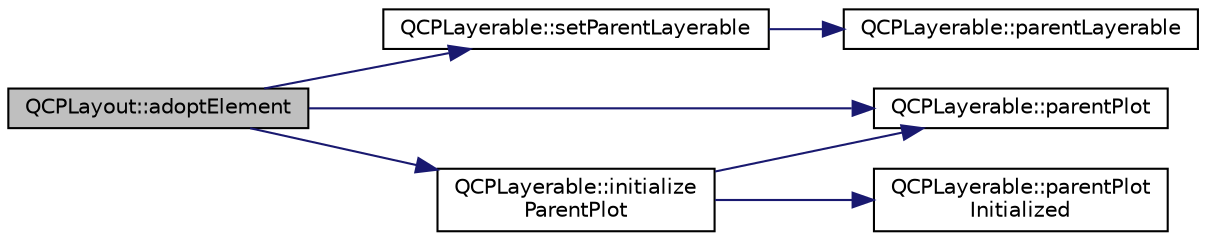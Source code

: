 digraph "QCPLayout::adoptElement"
{
  edge [fontname="Helvetica",fontsize="10",labelfontname="Helvetica",labelfontsize="10"];
  node [fontname="Helvetica",fontsize="10",shape=record];
  rankdir="LR";
  Node1 [label="QCPLayout::adoptElement",height=0.2,width=0.4,color="black", fillcolor="grey75", style="filled", fontcolor="black"];
  Node1 -> Node2 [color="midnightblue",fontsize="10",style="solid",fontname="Helvetica"];
  Node2 [label="QCPLayerable::setParentLayerable",height=0.2,width=0.4,color="black", fillcolor="white", style="filled",URL="$class_q_c_p_layerable.html#aa23c893671f1f6744ac235cf2204cf3a"];
  Node2 -> Node3 [color="midnightblue",fontsize="10",style="solid",fontname="Helvetica"];
  Node3 [label="QCPLayerable::parentLayerable",height=0.2,width=0.4,color="black", fillcolor="white", style="filled",URL="$class_q_c_p_layerable.html#a98d79f5b716d45eac4347befe546d0ec"];
  Node1 -> Node4 [color="midnightblue",fontsize="10",style="solid",fontname="Helvetica"];
  Node4 [label="QCPLayerable::parentPlot",height=0.2,width=0.4,color="black", fillcolor="white", style="filled",URL="$class_q_c_p_layerable.html#ab7e0e94461566093d36ffc0f5312b109"];
  Node1 -> Node5 [color="midnightblue",fontsize="10",style="solid",fontname="Helvetica"];
  Node5 [label="QCPLayerable::initialize\lParentPlot",height=0.2,width=0.4,color="black", fillcolor="white", style="filled",URL="$class_q_c_p_layerable.html#a8cbe5a0c9a5674249982f5ca5f8e02bc"];
  Node5 -> Node4 [color="midnightblue",fontsize="10",style="solid",fontname="Helvetica"];
  Node5 -> Node6 [color="midnightblue",fontsize="10",style="solid",fontname="Helvetica"];
  Node6 [label="QCPLayerable::parentPlot\lInitialized",height=0.2,width=0.4,color="black", fillcolor="white", style="filled",URL="$class_q_c_p_layerable.html#ab20b7dbd8e0249ed61adb9622c427382"];
}
